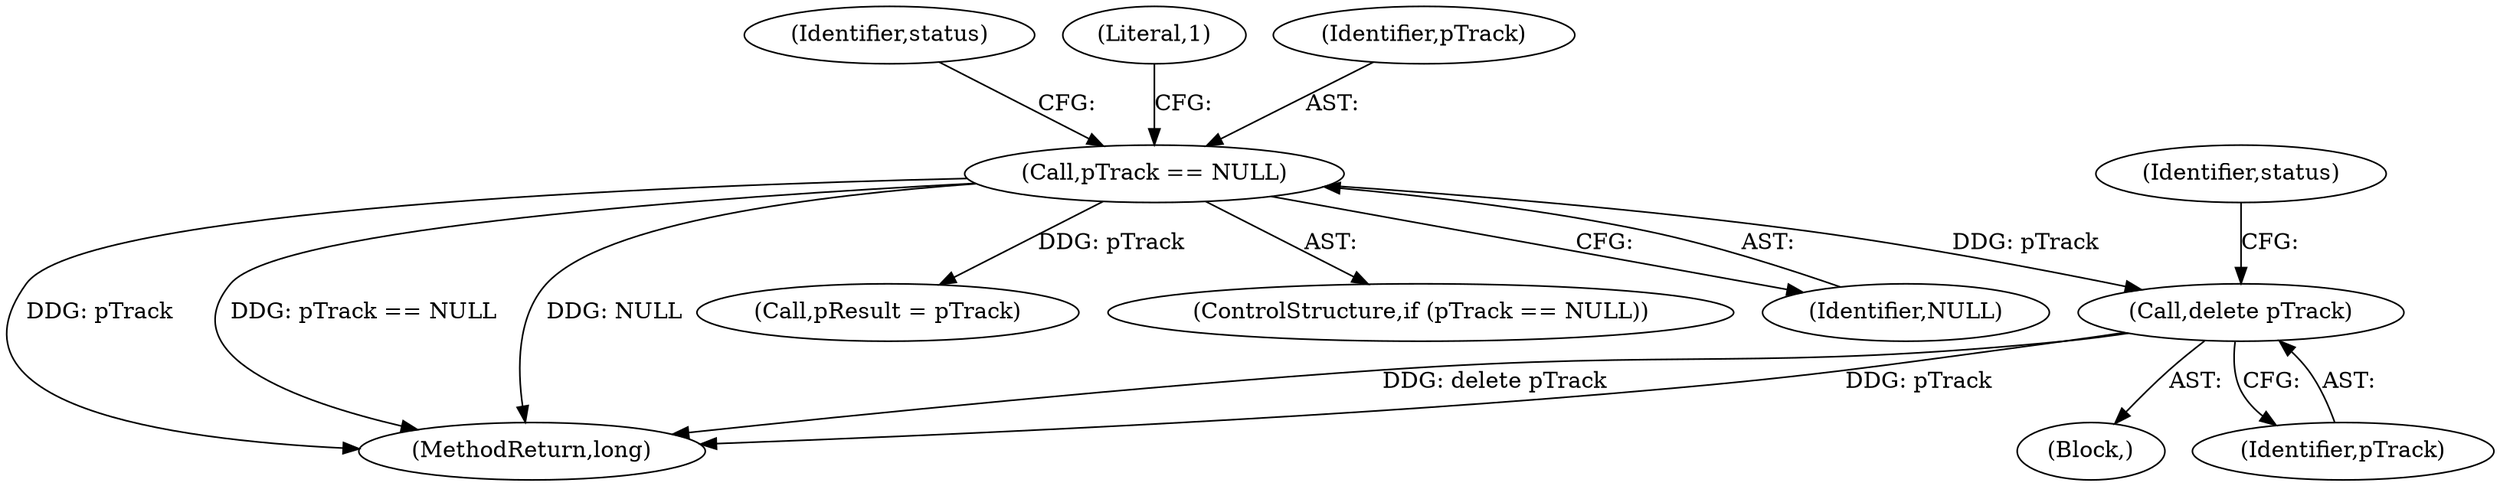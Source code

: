 digraph "1_Android_04839626ed859623901ebd3a5fd483982186b59d_17@API" {
"1000138" [label="(Call,delete pTrack)"];
"1000122" [label="(Call,pTrack == NULL)"];
"1000147" [label="(MethodReturn,long)"];
"1000130" [label="(Identifier,status)"];
"1000137" [label="(Block,)"];
"1000122" [label="(Call,pTrack == NULL)"];
"1000142" [label="(Call,pResult = pTrack)"];
"1000139" [label="(Identifier,pTrack)"];
"1000138" [label="(Call,delete pTrack)"];
"1000121" [label="(ControlStructure,if (pTrack == NULL))"];
"1000141" [label="(Identifier,status)"];
"1000127" [label="(Literal,1)"];
"1000123" [label="(Identifier,pTrack)"];
"1000124" [label="(Identifier,NULL)"];
"1000138" -> "1000137"  [label="AST: "];
"1000138" -> "1000139"  [label="CFG: "];
"1000139" -> "1000138"  [label="AST: "];
"1000141" -> "1000138"  [label="CFG: "];
"1000138" -> "1000147"  [label="DDG: delete pTrack"];
"1000138" -> "1000147"  [label="DDG: pTrack"];
"1000122" -> "1000138"  [label="DDG: pTrack"];
"1000122" -> "1000121"  [label="AST: "];
"1000122" -> "1000124"  [label="CFG: "];
"1000123" -> "1000122"  [label="AST: "];
"1000124" -> "1000122"  [label="AST: "];
"1000127" -> "1000122"  [label="CFG: "];
"1000130" -> "1000122"  [label="CFG: "];
"1000122" -> "1000147"  [label="DDG: pTrack"];
"1000122" -> "1000147"  [label="DDG: pTrack == NULL"];
"1000122" -> "1000147"  [label="DDG: NULL"];
"1000122" -> "1000142"  [label="DDG: pTrack"];
}
